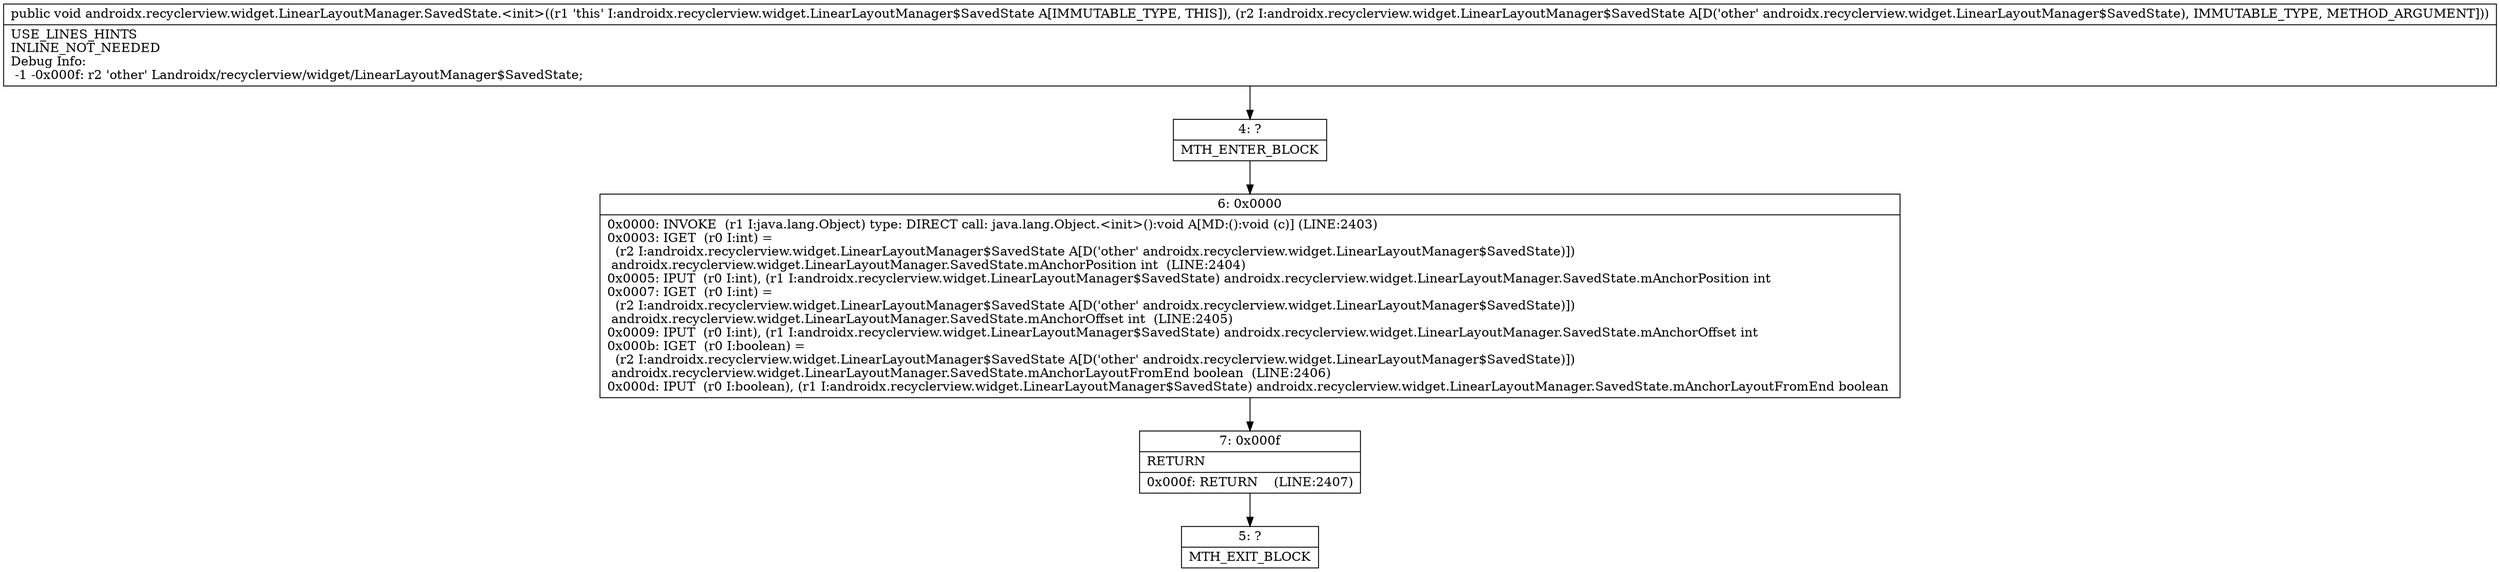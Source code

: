 digraph "CFG forandroidx.recyclerview.widget.LinearLayoutManager.SavedState.\<init\>(Landroidx\/recyclerview\/widget\/LinearLayoutManager$SavedState;)V" {
Node_4 [shape=record,label="{4\:\ ?|MTH_ENTER_BLOCK\l}"];
Node_6 [shape=record,label="{6\:\ 0x0000|0x0000: INVOKE  (r1 I:java.lang.Object) type: DIRECT call: java.lang.Object.\<init\>():void A[MD:():void (c)] (LINE:2403)\l0x0003: IGET  (r0 I:int) = \l  (r2 I:androidx.recyclerview.widget.LinearLayoutManager$SavedState A[D('other' androidx.recyclerview.widget.LinearLayoutManager$SavedState)])\l androidx.recyclerview.widget.LinearLayoutManager.SavedState.mAnchorPosition int  (LINE:2404)\l0x0005: IPUT  (r0 I:int), (r1 I:androidx.recyclerview.widget.LinearLayoutManager$SavedState) androidx.recyclerview.widget.LinearLayoutManager.SavedState.mAnchorPosition int \l0x0007: IGET  (r0 I:int) = \l  (r2 I:androidx.recyclerview.widget.LinearLayoutManager$SavedState A[D('other' androidx.recyclerview.widget.LinearLayoutManager$SavedState)])\l androidx.recyclerview.widget.LinearLayoutManager.SavedState.mAnchorOffset int  (LINE:2405)\l0x0009: IPUT  (r0 I:int), (r1 I:androidx.recyclerview.widget.LinearLayoutManager$SavedState) androidx.recyclerview.widget.LinearLayoutManager.SavedState.mAnchorOffset int \l0x000b: IGET  (r0 I:boolean) = \l  (r2 I:androidx.recyclerview.widget.LinearLayoutManager$SavedState A[D('other' androidx.recyclerview.widget.LinearLayoutManager$SavedState)])\l androidx.recyclerview.widget.LinearLayoutManager.SavedState.mAnchorLayoutFromEnd boolean  (LINE:2406)\l0x000d: IPUT  (r0 I:boolean), (r1 I:androidx.recyclerview.widget.LinearLayoutManager$SavedState) androidx.recyclerview.widget.LinearLayoutManager.SavedState.mAnchorLayoutFromEnd boolean \l}"];
Node_7 [shape=record,label="{7\:\ 0x000f|RETURN\l|0x000f: RETURN    (LINE:2407)\l}"];
Node_5 [shape=record,label="{5\:\ ?|MTH_EXIT_BLOCK\l}"];
MethodNode[shape=record,label="{public void androidx.recyclerview.widget.LinearLayoutManager.SavedState.\<init\>((r1 'this' I:androidx.recyclerview.widget.LinearLayoutManager$SavedState A[IMMUTABLE_TYPE, THIS]), (r2 I:androidx.recyclerview.widget.LinearLayoutManager$SavedState A[D('other' androidx.recyclerview.widget.LinearLayoutManager$SavedState), IMMUTABLE_TYPE, METHOD_ARGUMENT]))  | USE_LINES_HINTS\lINLINE_NOT_NEEDED\lDebug Info:\l  \-1 \-0x000f: r2 'other' Landroidx\/recyclerview\/widget\/LinearLayoutManager$SavedState;\l}"];
MethodNode -> Node_4;Node_4 -> Node_6;
Node_6 -> Node_7;
Node_7 -> Node_5;
}

